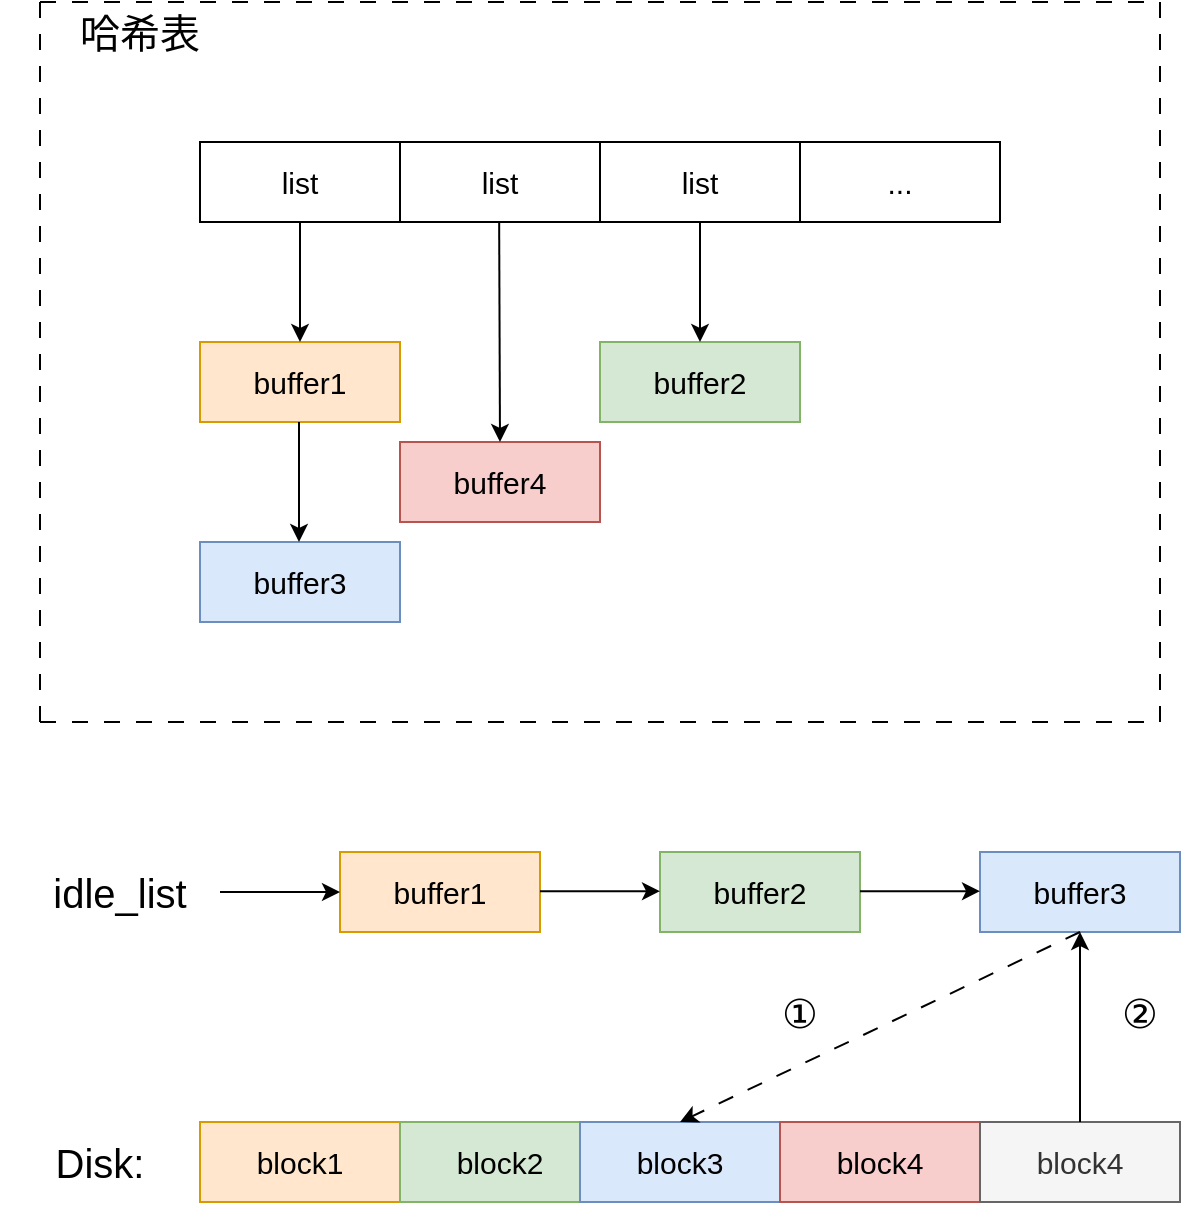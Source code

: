 <mxfile version="28.2.3">
  <diagram name="第 1 页" id="8V2FVJMnQYUvtCYbFyvr">
    <mxGraphModel dx="1205" dy="773" grid="1" gridSize="10" guides="1" tooltips="1" connect="1" arrows="1" fold="1" page="1" pageScale="1" pageWidth="827" pageHeight="1169" math="0" shadow="0">
      <root>
        <mxCell id="0" />
        <mxCell id="1" parent="0" />
        <mxCell id="Zm71_4d6X--3srAyC-9T-1" value="idle_list" style="text;html=1;align=center;verticalAlign=middle;whiteSpace=wrap;rounded=0;fontSize=20;" vertex="1" parent="1">
          <mxGeometry x="350" y="695" width="100" height="40" as="geometry" />
        </mxCell>
        <mxCell id="Zm71_4d6X--3srAyC-9T-2" value="buffer1" style="rounded=0;whiteSpace=wrap;html=1;fontSize=15;fillColor=#ffe6cc;strokeColor=#d79b00;" vertex="1" parent="1">
          <mxGeometry x="510" y="695" width="100" height="40" as="geometry" />
        </mxCell>
        <mxCell id="Zm71_4d6X--3srAyC-9T-3" value="" style="endArrow=classic;html=1;rounded=0;exitX=1;exitY=0.5;exitDx=0;exitDy=0;" edge="1" parent="1" source="Zm71_4d6X--3srAyC-9T-1">
          <mxGeometry width="50" height="50" relative="1" as="geometry">
            <mxPoint x="580" y="575" as="sourcePoint" />
            <mxPoint x="510" y="715" as="targetPoint" />
          </mxGeometry>
        </mxCell>
        <mxCell id="Zm71_4d6X--3srAyC-9T-4" value="buffer2" style="rounded=0;whiteSpace=wrap;html=1;fontSize=15;fillColor=#d5e8d4;strokeColor=#82b366;" vertex="1" parent="1">
          <mxGeometry x="670" y="695" width="100" height="40" as="geometry" />
        </mxCell>
        <mxCell id="Zm71_4d6X--3srAyC-9T-5" value="" style="endArrow=classic;html=1;rounded=0;exitX=1;exitY=0.5;exitDx=0;exitDy=0;" edge="1" parent="1">
          <mxGeometry width="50" height="50" relative="1" as="geometry">
            <mxPoint x="610" y="714.58" as="sourcePoint" />
            <mxPoint x="670" y="714.58" as="targetPoint" />
          </mxGeometry>
        </mxCell>
        <mxCell id="Zm71_4d6X--3srAyC-9T-6" value="buffer3" style="rounded=0;whiteSpace=wrap;html=1;fontSize=15;fillColor=#dae8fc;strokeColor=#6c8ebf;" vertex="1" parent="1">
          <mxGeometry x="830" y="695" width="100" height="40" as="geometry" />
        </mxCell>
        <mxCell id="Zm71_4d6X--3srAyC-9T-7" value="" style="endArrow=classic;html=1;rounded=0;exitX=1;exitY=0.5;exitDx=0;exitDy=0;" edge="1" parent="1">
          <mxGeometry width="50" height="50" relative="1" as="geometry">
            <mxPoint x="770" y="714.58" as="sourcePoint" />
            <mxPoint x="830" y="714.58" as="targetPoint" />
          </mxGeometry>
        </mxCell>
        <mxCell id="Zm71_4d6X--3srAyC-9T-8" value="list" style="rounded=0;whiteSpace=wrap;html=1;fontSize=15;" vertex="1" parent="1">
          <mxGeometry x="440" y="340" width="100" height="40" as="geometry" />
        </mxCell>
        <mxCell id="Zm71_4d6X--3srAyC-9T-9" value="list" style="rounded=0;whiteSpace=wrap;html=1;fontSize=15;" vertex="1" parent="1">
          <mxGeometry x="540" y="340" width="100" height="40" as="geometry" />
        </mxCell>
        <mxCell id="Zm71_4d6X--3srAyC-9T-10" value="list" style="rounded=0;whiteSpace=wrap;html=1;fontSize=15;" vertex="1" parent="1">
          <mxGeometry x="640" y="340" width="100" height="40" as="geometry" />
        </mxCell>
        <mxCell id="Zm71_4d6X--3srAyC-9T-11" value="..." style="rounded=0;whiteSpace=wrap;html=1;fontSize=15;" vertex="1" parent="1">
          <mxGeometry x="740" y="340" width="100" height="40" as="geometry" />
        </mxCell>
        <mxCell id="Zm71_4d6X--3srAyC-9T-12" value="buffer1" style="rounded=0;whiteSpace=wrap;html=1;fontSize=15;fillColor=#ffe6cc;strokeColor=#d79b00;" vertex="1" parent="1">
          <mxGeometry x="440" y="440" width="100" height="40" as="geometry" />
        </mxCell>
        <mxCell id="Zm71_4d6X--3srAyC-9T-13" value="buffer2" style="rounded=0;whiteSpace=wrap;html=1;fontSize=15;fillColor=#d5e8d4;strokeColor=#82b366;" vertex="1" parent="1">
          <mxGeometry x="640" y="440" width="100" height="40" as="geometry" />
        </mxCell>
        <mxCell id="Zm71_4d6X--3srAyC-9T-15" value="" style="endArrow=classic;html=1;rounded=0;exitX=0.5;exitY=1;exitDx=0;exitDy=0;entryX=0.5;entryY=0;entryDx=0;entryDy=0;" edge="1" parent="1" source="Zm71_4d6X--3srAyC-9T-8" target="Zm71_4d6X--3srAyC-9T-12">
          <mxGeometry width="50" height="50" relative="1" as="geometry">
            <mxPoint x="610" y="470" as="sourcePoint" />
            <mxPoint x="660" y="420" as="targetPoint" />
          </mxGeometry>
        </mxCell>
        <mxCell id="Zm71_4d6X--3srAyC-9T-16" value="" style="endArrow=classic;html=1;rounded=0;exitX=0.5;exitY=1;exitDx=0;exitDy=0;entryX=0.5;entryY=0;entryDx=0;entryDy=0;" edge="1" parent="1" source="Zm71_4d6X--3srAyC-9T-10" target="Zm71_4d6X--3srAyC-9T-13">
          <mxGeometry width="50" height="50" relative="1" as="geometry">
            <mxPoint x="610" y="470" as="sourcePoint" />
            <mxPoint x="660" y="420" as="targetPoint" />
          </mxGeometry>
        </mxCell>
        <mxCell id="Zm71_4d6X--3srAyC-9T-18" value="buffer4" style="rounded=0;whiteSpace=wrap;html=1;fontSize=15;fillColor=#f8cecc;strokeColor=#b85450;" vertex="1" parent="1">
          <mxGeometry x="540" y="490" width="100" height="40" as="geometry" />
        </mxCell>
        <mxCell id="Zm71_4d6X--3srAyC-9T-19" value="" style="endArrow=classic;html=1;rounded=0;exitX=0.5;exitY=1;exitDx=0;exitDy=0;entryX=0.5;entryY=0;entryDx=0;entryDy=0;" edge="1" parent="1" target="Zm71_4d6X--3srAyC-9T-18">
          <mxGeometry width="50" height="50" relative="1" as="geometry">
            <mxPoint x="589.58" y="380" as="sourcePoint" />
            <mxPoint x="589.58" y="440" as="targetPoint" />
          </mxGeometry>
        </mxCell>
        <mxCell id="Zm71_4d6X--3srAyC-9T-20" value="" style="endArrow=none;html=1;rounded=0;dashed=1;dashPattern=8 8;" edge="1" parent="1">
          <mxGeometry width="50" height="50" relative="1" as="geometry">
            <mxPoint x="360" y="630" as="sourcePoint" />
            <mxPoint x="920" y="630" as="targetPoint" />
          </mxGeometry>
        </mxCell>
        <mxCell id="Zm71_4d6X--3srAyC-9T-21" value="" style="endArrow=none;html=1;rounded=0;dashed=1;dashPattern=8 8;" edge="1" parent="1">
          <mxGeometry width="50" height="50" relative="1" as="geometry">
            <mxPoint x="360" y="270" as="sourcePoint" />
            <mxPoint x="920" y="270" as="targetPoint" />
          </mxGeometry>
        </mxCell>
        <mxCell id="Zm71_4d6X--3srAyC-9T-22" value="" style="endArrow=none;html=1;rounded=0;dashed=1;dashPattern=8 8;" edge="1" parent="1">
          <mxGeometry width="50" height="50" relative="1" as="geometry">
            <mxPoint x="360" y="270" as="sourcePoint" />
            <mxPoint x="360" y="630" as="targetPoint" />
          </mxGeometry>
        </mxCell>
        <mxCell id="Zm71_4d6X--3srAyC-9T-23" value="" style="endArrow=none;html=1;rounded=0;dashed=1;dashPattern=8 8;" edge="1" parent="1">
          <mxGeometry width="50" height="50" relative="1" as="geometry">
            <mxPoint x="920" y="270" as="sourcePoint" />
            <mxPoint x="920" y="630" as="targetPoint" />
          </mxGeometry>
        </mxCell>
        <mxCell id="Zm71_4d6X--3srAyC-9T-24" value="哈希表" style="text;html=1;align=center;verticalAlign=middle;whiteSpace=wrap;rounded=0;fontSize=20;" vertex="1" parent="1">
          <mxGeometry x="360" y="270" width="100" height="30" as="geometry" />
        </mxCell>
        <mxCell id="Zm71_4d6X--3srAyC-9T-25" value="block1" style="rounded=0;whiteSpace=wrap;html=1;fontSize=15;fillColor=#ffe6cc;strokeColor=#d79b00;" vertex="1" parent="1">
          <mxGeometry x="440" y="830" width="100" height="40" as="geometry" />
        </mxCell>
        <mxCell id="Zm71_4d6X--3srAyC-9T-26" value="block2" style="rounded=0;whiteSpace=wrap;html=1;fontSize=15;fillColor=#d5e8d4;strokeColor=#82b366;" vertex="1" parent="1">
          <mxGeometry x="540" y="830" width="100" height="40" as="geometry" />
        </mxCell>
        <mxCell id="Zm71_4d6X--3srAyC-9T-27" value="block3" style="rounded=0;whiteSpace=wrap;html=1;fontSize=15;fillColor=#dae8fc;strokeColor=#6c8ebf;" vertex="1" parent="1">
          <mxGeometry x="630" y="830" width="100" height="40" as="geometry" />
        </mxCell>
        <mxCell id="Zm71_4d6X--3srAyC-9T-28" value="block4" style="rounded=0;whiteSpace=wrap;html=1;fontSize=15;fillColor=#f8cecc;strokeColor=#b85450;" vertex="1" parent="1">
          <mxGeometry x="730" y="830" width="100" height="40" as="geometry" />
        </mxCell>
        <mxCell id="Zm71_4d6X--3srAyC-9T-29" value="block4" style="rounded=0;whiteSpace=wrap;html=1;fontSize=15;fillColor=#f5f5f5;strokeColor=#666666;fontColor=#333333;" vertex="1" parent="1">
          <mxGeometry x="830" y="830" width="100" height="40" as="geometry" />
        </mxCell>
        <mxCell id="Zm71_4d6X--3srAyC-9T-30" value="Disk:" style="text;html=1;align=center;verticalAlign=middle;whiteSpace=wrap;rounded=0;fontSize=20;" vertex="1" parent="1">
          <mxGeometry x="340" y="830" width="100" height="40" as="geometry" />
        </mxCell>
        <mxCell id="Zm71_4d6X--3srAyC-9T-33" value="" style="endArrow=classic;html=1;rounded=0;exitX=0.5;exitY=0;exitDx=0;exitDy=0;" edge="1" parent="1" source="Zm71_4d6X--3srAyC-9T-29" target="Zm71_4d6X--3srAyC-9T-6">
          <mxGeometry width="50" height="50" relative="1" as="geometry">
            <mxPoint x="680" y="660" as="sourcePoint" />
            <mxPoint x="730" y="610" as="targetPoint" />
          </mxGeometry>
        </mxCell>
        <mxCell id="Zm71_4d6X--3srAyC-9T-34" value="buffer3" style="rounded=0;whiteSpace=wrap;html=1;fontSize=15;fillColor=#dae8fc;strokeColor=#6c8ebf;" vertex="1" parent="1">
          <mxGeometry x="440" y="540" width="100" height="40" as="geometry" />
        </mxCell>
        <mxCell id="Zm71_4d6X--3srAyC-9T-35" value="" style="endArrow=classic;html=1;rounded=0;exitX=0.5;exitY=1;exitDx=0;exitDy=0;entryX=0.5;entryY=0;entryDx=0;entryDy=0;" edge="1" parent="1">
          <mxGeometry width="50" height="50" relative="1" as="geometry">
            <mxPoint x="489.5" y="480" as="sourcePoint" />
            <mxPoint x="489.5" y="540" as="targetPoint" />
          </mxGeometry>
        </mxCell>
        <mxCell id="Zm71_4d6X--3srAyC-9T-36" value="" style="endArrow=classic;html=1;rounded=0;exitX=0.5;exitY=1;exitDx=0;exitDy=0;entryX=0.5;entryY=0;entryDx=0;entryDy=0;dashed=1;dashPattern=8 8;" edge="1" parent="1" source="Zm71_4d6X--3srAyC-9T-6" target="Zm71_4d6X--3srAyC-9T-27">
          <mxGeometry width="50" height="50" relative="1" as="geometry">
            <mxPoint x="680" y="660" as="sourcePoint" />
            <mxPoint x="730" y="610" as="targetPoint" />
          </mxGeometry>
        </mxCell>
        <mxCell id="Zm71_4d6X--3srAyC-9T-37" value="①" style="text;html=1;align=center;verticalAlign=middle;whiteSpace=wrap;rounded=0;fontSize=20;" vertex="1" parent="1">
          <mxGeometry x="710" y="760" width="60" height="30" as="geometry" />
        </mxCell>
        <mxCell id="Zm71_4d6X--3srAyC-9T-38" value="②" style="text;html=1;align=center;verticalAlign=middle;whiteSpace=wrap;rounded=0;fontSize=20;" vertex="1" parent="1">
          <mxGeometry x="880" y="760" width="60" height="30" as="geometry" />
        </mxCell>
      </root>
    </mxGraphModel>
  </diagram>
</mxfile>
